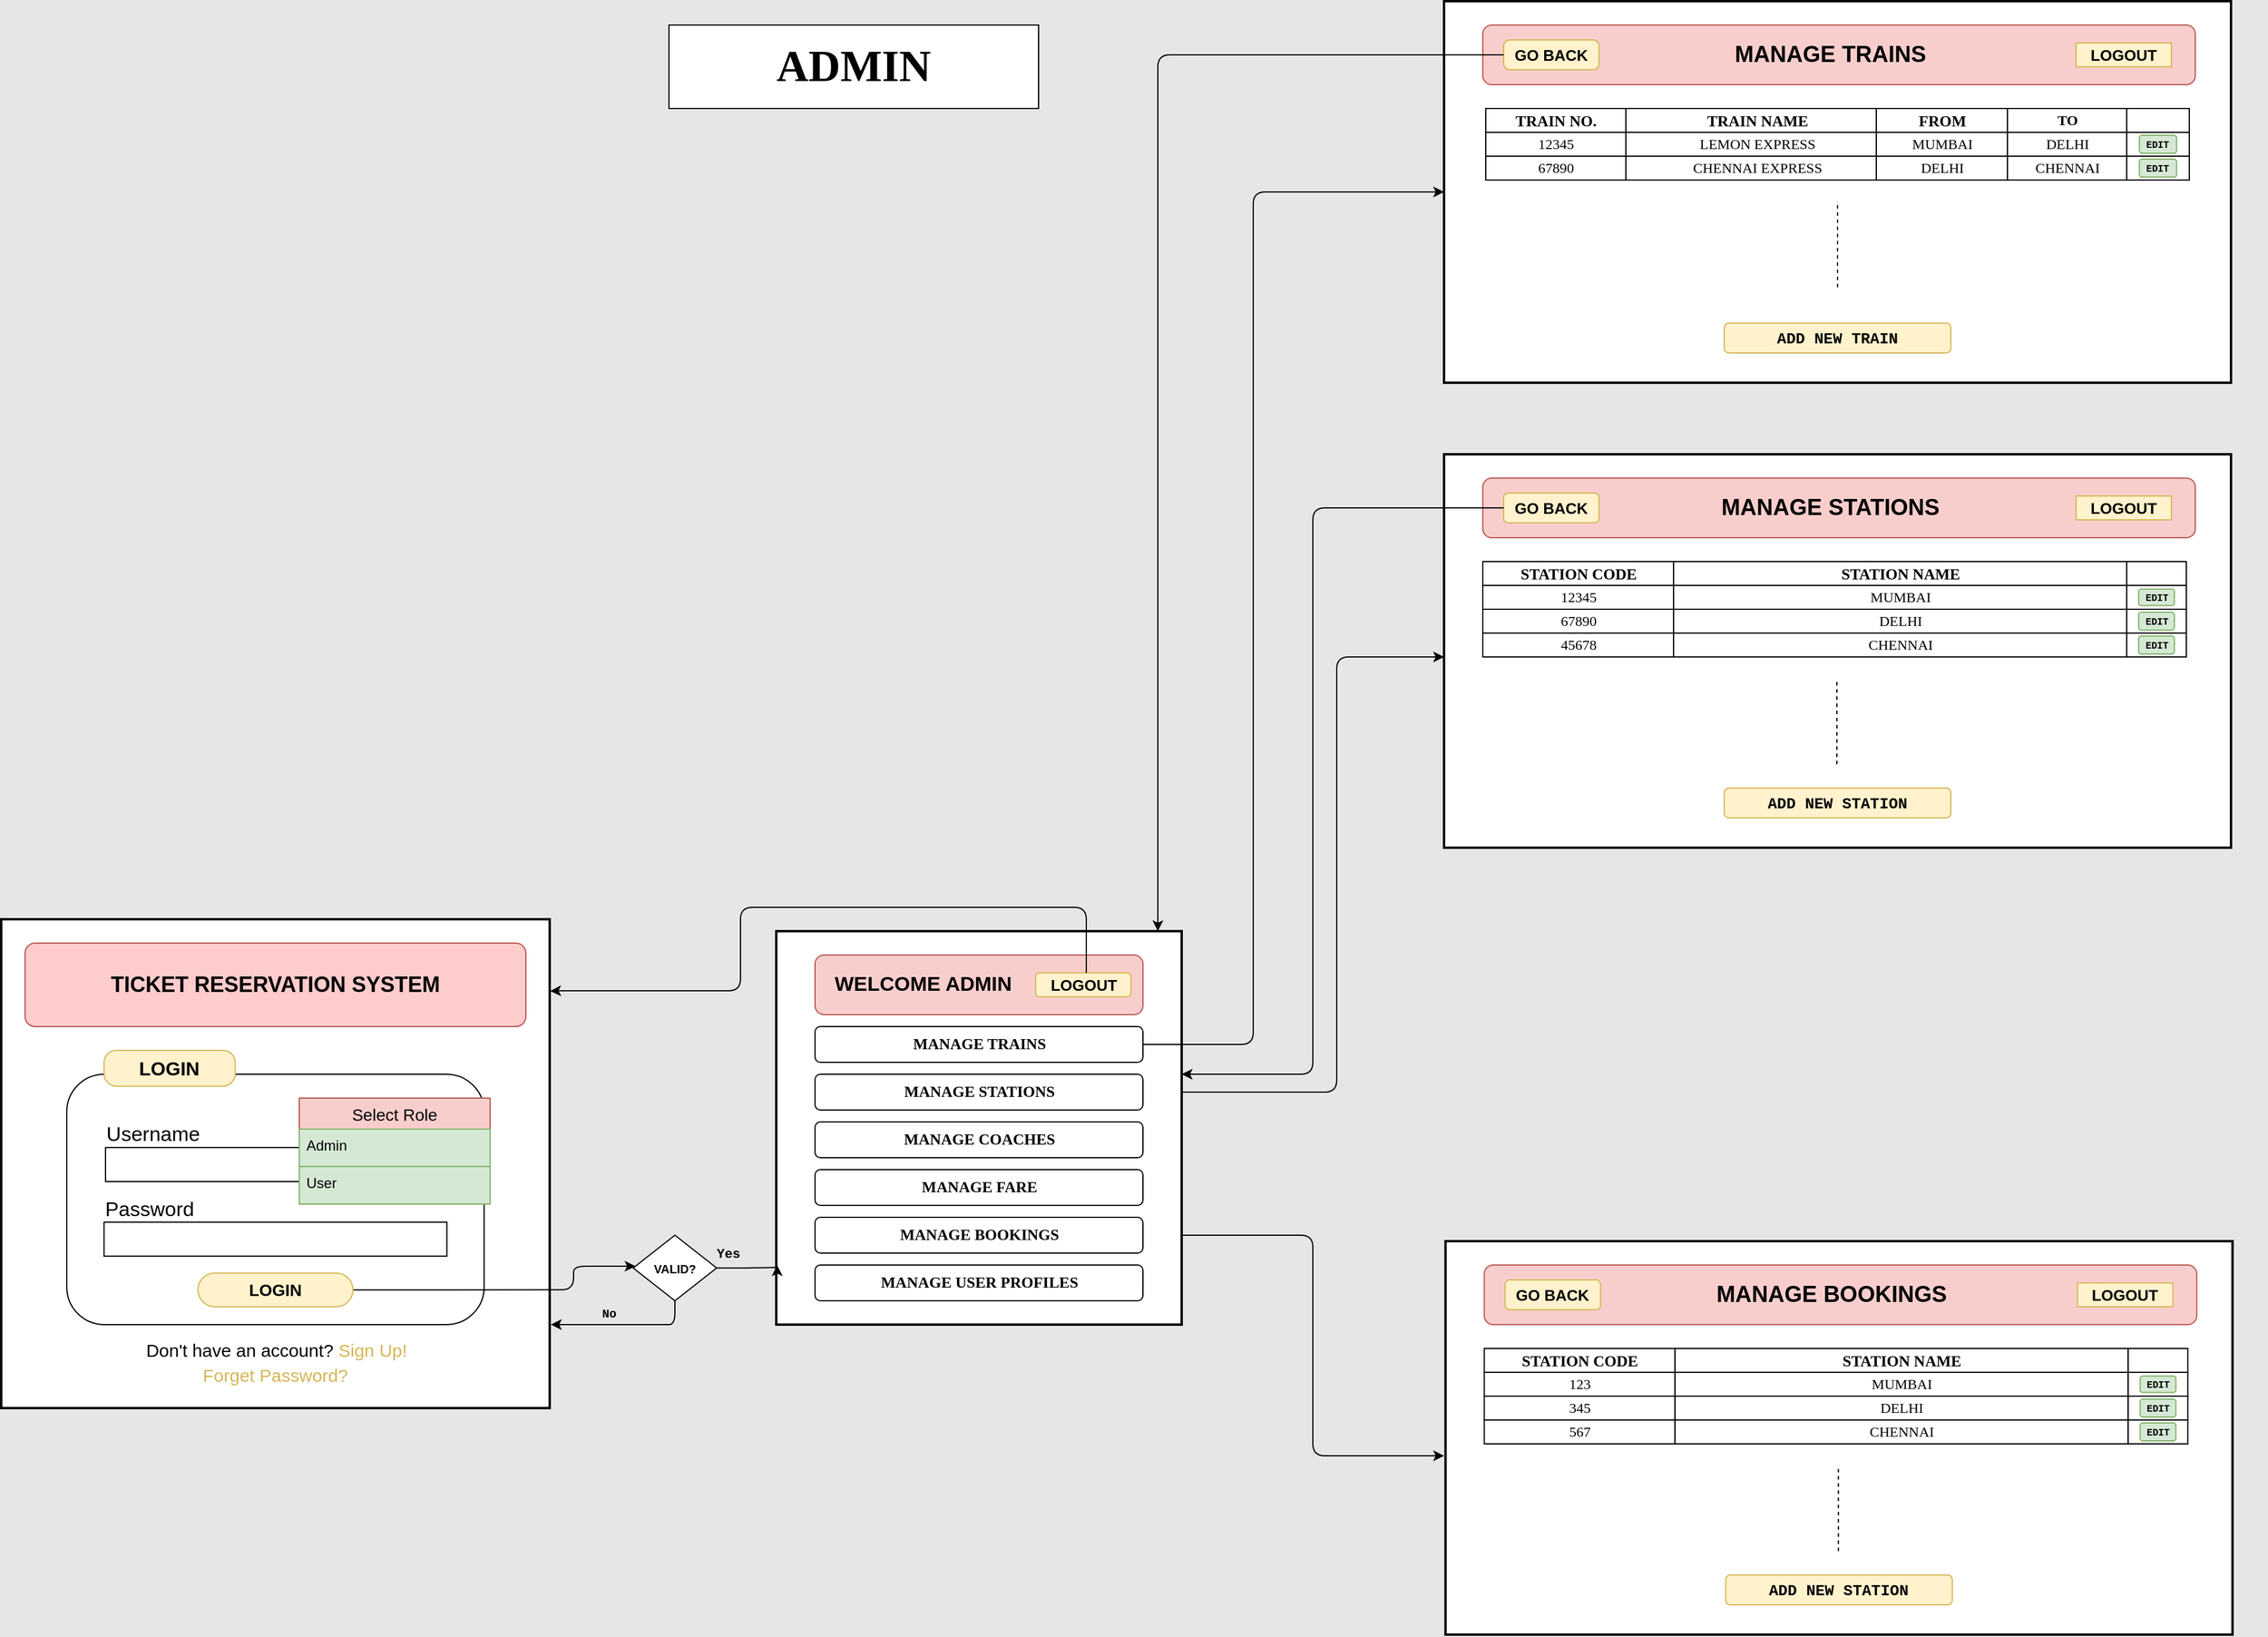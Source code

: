 <mxfile version="18.0.1" type="device"><diagram id="GxtH_xYEbkzPpBhDu09S" name="Page-1"><mxGraphModel dx="1969" dy="2299" grid="1" gridSize="10" guides="1" tooltips="1" connect="1" arrows="1" fold="1" page="1" pageScale="1" pageWidth="1100" pageHeight="850" background="#E6E6E6" math="0" shadow="0"><root><mxCell id="0"/><mxCell id="1" parent="0"/><mxCell id="cjMeXiwJ06cvz5ubY2lz-41" value="&lt;b&gt;&lt;font style=&quot;font-size: 37px;&quot; face=&quot;Verdana&quot;&gt;ADMIN&lt;/font&gt;&lt;/b&gt;" style="whiteSpace=wrap;html=1;" parent="1" vertex="1"><mxGeometry x="-410" y="-1180" width="310" height="70" as="geometry"/></mxCell><mxCell id="cjMeXiwJ06cvz5ubY2lz-232" value="" style="edgeStyle=orthogonalEdgeStyle;rounded=1;orthogonalLoop=1;jettySize=auto;html=1;fontFamily=Courier New;fontSize=12;" parent="1" source="cjMeXiwJ06cvz5ubY2lz-55" edge="1"><mxGeometry relative="1" as="geometry"><mxPoint x="240" y="-650" as="targetPoint"/><Array as="points"><mxPoint x="150" y="-285"/><mxPoint x="150" y="-650"/></Array></mxGeometry></mxCell><mxCell id="cjMeXiwJ06cvz5ubY2lz-234" value="" style="group" parent="1" vertex="1" connectable="0"><mxGeometry x="230" y="-820" width="700" height="860" as="geometry"/></mxCell><mxCell id="B37XOHqTu1-V-_BS7QCz-56" value="" style="group" parent="cjMeXiwJ06cvz5ubY2lz-234" vertex="1" connectable="0"><mxGeometry x="10" width="660" height="330" as="geometry"/></mxCell><mxCell id="cjMeXiwJ06cvz5ubY2lz-206" value="" style="whiteSpace=wrap;html=1;fontSize=14;fontFamily=Verdana;rounded=0;strokeWidth=2;" parent="B37XOHqTu1-V-_BS7QCz-56" vertex="1"><mxGeometry width="660" height="330" as="geometry"/></mxCell><mxCell id="cjMeXiwJ06cvz5ubY2lz-207" value="&lt;b style=&quot;&quot;&gt;&lt;font style=&quot;font-size: 19px;&quot;&gt;MANAGE STATIONS&amp;nbsp; &amp;nbsp;&lt;/font&gt;&lt;/b&gt;" style="whiteSpace=wrap;html=1;shadow=0;glass=0;fontSize=13;fillColor=#f8cecc;strokeColor=#b85450;rounded=1;" parent="B37XOHqTu1-V-_BS7QCz-56" vertex="1"><mxGeometry x="32.5" y="20" width="597.5" height="50" as="geometry"/></mxCell><mxCell id="cjMeXiwJ06cvz5ubY2lz-208" value="&lt;b&gt;GO BACK&lt;/b&gt;" style="whiteSpace=wrap;html=1;shadow=0;glass=0;fontSize=13;fillColor=#fff2cc;strokeColor=#d6b656;rounded=1;" parent="B37XOHqTu1-V-_BS7QCz-56" vertex="1"><mxGeometry x="50" y="32.5" width="80" height="25" as="geometry"/></mxCell><mxCell id="cjMeXiwJ06cvz5ubY2lz-228" value="&lt;b&gt;&lt;font style=&quot;font-size: 13px;&quot;&gt;ADD NEW STATION&lt;/font&gt;&lt;/b&gt;" style="rounded=1;whiteSpace=wrap;html=1;shadow=0;fontFamily=Courier New;fontSize=8;strokeWidth=1;fillColor=#fff2cc;strokeColor=#d6b656;" parent="B37XOHqTu1-V-_BS7QCz-56" vertex="1"><mxGeometry x="235" y="280" width="190" height="25" as="geometry"/></mxCell><mxCell id="1MN-LCpLMCe6Y_1NSCUk-8" value="" style="endArrow=none;dashed=1;html=1;rounded=1;fontFamily=Courier New;fontSize=12;" parent="B37XOHqTu1-V-_BS7QCz-56" edge="1"><mxGeometry width="50" height="50" relative="1" as="geometry"><mxPoint x="329.47" y="260" as="sourcePoint"/><mxPoint x="329.47" y="190" as="targetPoint"/></mxGeometry></mxCell><mxCell id="aL3P9kXxeX1Eyew-KPV3-5" value="&lt;b&gt;LOGOUT&lt;/b&gt;" style="whiteSpace=wrap;html=1;shadow=0;glass=0;fontSize=13;fillColor=#fff2cc;strokeColor=#d6b656;rounded=1;arcSize=0;" parent="B37XOHqTu1-V-_BS7QCz-56" vertex="1"><mxGeometry x="530" y="35" width="80" height="20" as="geometry"/></mxCell><mxCell id="cjMeXiwJ06cvz5ubY2lz-209" value="" style="group" parent="B37XOHqTu1-V-_BS7QCz-56" vertex="1" connectable="0"><mxGeometry x="32.5" y="90" width="540" height="20" as="geometry"/></mxCell><mxCell id="1MN-LCpLMCe6Y_1NSCUk-6" value="" style="group" parent="cjMeXiwJ06cvz5ubY2lz-209" vertex="1" connectable="0"><mxGeometry width="540" height="20" as="geometry"/></mxCell><mxCell id="cjMeXiwJ06cvz5ubY2lz-210" value="&lt;b&gt;&lt;font face=&quot;Times New Roman&quot; style=&quot;font-size: 13px;&quot;&gt;STATION CODE&lt;/font&gt;&lt;/b&gt;" style="rounded=0;whiteSpace=wrap;html=1;shadow=0;fontFamily=Courier New;fontSize=10;strokeWidth=1;" parent="1MN-LCpLMCe6Y_1NSCUk-6" vertex="1"><mxGeometry width="160" height="20" as="geometry"/></mxCell><mxCell id="cjMeXiwJ06cvz5ubY2lz-211" value="&lt;b&gt;&lt;font face=&quot;Times New Roman&quot; style=&quot;font-size: 13px;&quot;&gt;STATION NAME&lt;/font&gt;&lt;/b&gt;" style="rounded=0;whiteSpace=wrap;html=1;shadow=0;fontFamily=Courier New;fontSize=10;strokeWidth=1;" parent="1MN-LCpLMCe6Y_1NSCUk-6" vertex="1"><mxGeometry x="160" width="380" height="20" as="geometry"/></mxCell><mxCell id="cjMeXiwJ06cvz5ubY2lz-214" value="" style="group" parent="B37XOHqTu1-V-_BS7QCz-56" vertex="1" connectable="0"><mxGeometry x="32.5" y="110" width="540" height="20" as="geometry"/></mxCell><mxCell id="cjMeXiwJ06cvz5ubY2lz-215" value="&lt;font style=&quot;font-size: 12px;&quot; face=&quot;Times New Roman&quot;&gt;12345&lt;/font&gt;" style="rounded=0;whiteSpace=wrap;html=1;shadow=0;fontFamily=Courier New;fontSize=10;strokeWidth=1;" parent="cjMeXiwJ06cvz5ubY2lz-214" vertex="1"><mxGeometry width="160" height="20" as="geometry"/></mxCell><mxCell id="cjMeXiwJ06cvz5ubY2lz-216" value="&lt;font style=&quot;font-size: 12px;&quot; face=&quot;Times New Roman&quot;&gt;MUMBAI&lt;/font&gt;" style="rounded=0;whiteSpace=wrap;html=1;shadow=0;fontFamily=Courier New;fontSize=10;strokeWidth=1;" parent="cjMeXiwJ06cvz5ubY2lz-214" vertex="1"><mxGeometry x="160" width="380" height="20" as="geometry"/></mxCell><mxCell id="cjMeXiwJ06cvz5ubY2lz-219" value="" style="group" parent="B37XOHqTu1-V-_BS7QCz-56" vertex="1" connectable="0"><mxGeometry x="32.5" y="130" width="540" height="30" as="geometry"/></mxCell><mxCell id="cjMeXiwJ06cvz5ubY2lz-220" value="&lt;font face=&quot;Times New Roman&quot; style=&quot;font-size: 12px;&quot;&gt;67890&lt;/font&gt;" style="rounded=0;whiteSpace=wrap;html=1;shadow=0;fontFamily=Courier New;fontSize=10;strokeWidth=1;" parent="cjMeXiwJ06cvz5ubY2lz-219" vertex="1"><mxGeometry width="160" height="20" as="geometry"/></mxCell><mxCell id="cjMeXiwJ06cvz5ubY2lz-221" value="&lt;font style=&quot;font-size: 12px;&quot; face=&quot;Times New Roman&quot;&gt;DELHI&lt;/font&gt;" style="rounded=0;whiteSpace=wrap;html=1;shadow=0;fontFamily=Courier New;fontSize=10;strokeWidth=1;" parent="cjMeXiwJ06cvz5ubY2lz-219" vertex="1"><mxGeometry x="160" width="380" height="20" as="geometry"/></mxCell><mxCell id="1MN-LCpLMCe6Y_1NSCUk-13" value="" style="rounded=0;whiteSpace=wrap;html=1;fontFamily=Times New Roman;fontSize=12;" parent="B37XOHqTu1-V-_BS7QCz-56" vertex="1"><mxGeometry x="572.5" y="90" width="50" height="20" as="geometry"/></mxCell><mxCell id="1MN-LCpLMCe6Y_1NSCUk-14" value="" style="rounded=0;whiteSpace=wrap;html=1;fontFamily=Times New Roman;fontSize=12;" parent="B37XOHqTu1-V-_BS7QCz-56" vertex="1"><mxGeometry x="572.5" y="110" width="50" height="20" as="geometry"/></mxCell><mxCell id="1MN-LCpLMCe6Y_1NSCUk-1" value="" style="group" parent="B37XOHqTu1-V-_BS7QCz-56" vertex="1" connectable="0"><mxGeometry x="32.5" y="150" width="540" height="20" as="geometry"/></mxCell><mxCell id="1MN-LCpLMCe6Y_1NSCUk-2" value="&lt;font face=&quot;Times New Roman&quot;&gt;&lt;span style=&quot;font-size: 12px;&quot;&gt;45678&lt;/span&gt;&lt;/font&gt;" style="rounded=0;whiteSpace=wrap;html=1;shadow=0;fontFamily=Courier New;fontSize=10;strokeWidth=1;" parent="1MN-LCpLMCe6Y_1NSCUk-1" vertex="1"><mxGeometry width="160" height="20" as="geometry"/></mxCell><mxCell id="1MN-LCpLMCe6Y_1NSCUk-3" value="&lt;font style=&quot;font-size: 12px;&quot; face=&quot;Times New Roman&quot;&gt;CHENNAI&lt;/font&gt;" style="rounded=0;whiteSpace=wrap;html=1;shadow=0;fontFamily=Courier New;fontSize=10;strokeWidth=1;" parent="1MN-LCpLMCe6Y_1NSCUk-1" vertex="1"><mxGeometry x="160" width="380" height="20" as="geometry"/></mxCell><mxCell id="1MN-LCpLMCe6Y_1NSCUk-16" value="" style="rounded=0;whiteSpace=wrap;html=1;fontFamily=Times New Roman;fontSize=12;" parent="B37XOHqTu1-V-_BS7QCz-56" vertex="1"><mxGeometry x="572.5" y="130" width="50" height="20" as="geometry"/></mxCell><mxCell id="1MN-LCpLMCe6Y_1NSCUk-17" value="" style="rounded=0;whiteSpace=wrap;html=1;fontFamily=Times New Roman;fontSize=12;" parent="B37XOHqTu1-V-_BS7QCz-56" vertex="1"><mxGeometry x="572.5" y="150" width="50" height="20" as="geometry"/></mxCell><mxCell id="cjMeXiwJ06cvz5ubY2lz-226" value="&lt;font style=&quot;font-size: 8px;&quot;&gt;&lt;b&gt;EDIT&lt;/b&gt;&lt;/font&gt;" style="rounded=1;whiteSpace=wrap;html=1;shadow=0;fontFamily=Courier New;fontSize=12;strokeWidth=1;fillColor=#d5e8d4;strokeColor=#82b366;" parent="B37XOHqTu1-V-_BS7QCz-56" vertex="1"><mxGeometry x="582.5" y="113.12" width="30" height="13.75" as="geometry"/></mxCell><mxCell id="1MN-LCpLMCe6Y_1NSCUk-20" value="&lt;font style=&quot;font-size: 8px;&quot;&gt;&lt;b&gt;EDIT&lt;/b&gt;&lt;/font&gt;" style="rounded=1;whiteSpace=wrap;html=1;shadow=0;fontFamily=Courier New;fontSize=12;strokeWidth=1;fillColor=#d5e8d4;strokeColor=#82b366;" parent="B37XOHqTu1-V-_BS7QCz-56" vertex="1"><mxGeometry x="582.5" y="152.5" width="30" height="15" as="geometry"/></mxCell><mxCell id="aL3P9kXxeX1Eyew-KPV3-9" value="&lt;font style=&quot;font-size: 8px;&quot;&gt;&lt;b&gt;EDIT&lt;/b&gt;&lt;/font&gt;" style="rounded=1;whiteSpace=wrap;html=1;shadow=0;fontFamily=Courier New;fontSize=12;strokeWidth=1;fillColor=#d5e8d4;strokeColor=#82b366;" parent="B37XOHqTu1-V-_BS7QCz-56" vertex="1"><mxGeometry x="582.5" y="132.5" width="30" height="15" as="geometry"/></mxCell><mxCell id="cjMeXiwJ06cvz5ubY2lz-240" value="" style="edgeStyle=orthogonalEdgeStyle;rounded=1;orthogonalLoop=1;jettySize=auto;html=1;fontFamily=Courier New;fontSize=9;" parent="1" source="cjMeXiwJ06cvz5ubY2lz-208" edge="1"><mxGeometry relative="1" as="geometry"><mxPoint x="20" y="-300" as="targetPoint"/><Array as="points"><mxPoint x="130" y="-775"/><mxPoint x="130" y="-300"/></Array></mxGeometry></mxCell><mxCell id="B37XOHqTu1-V-_BS7QCz-1" style="edgeStyle=orthogonalEdgeStyle;rounded=1;orthogonalLoop=1;jettySize=auto;html=1;exitX=1;exitY=0.5;exitDx=0;exitDy=0;" parent="1" source="cjMeXiwJ06cvz5ubY2lz-63" edge="1"><mxGeometry relative="1" as="geometry"><mxPoint x="240" y="20" as="targetPoint"/><Array as="points"><mxPoint x="130" y="-165"/><mxPoint x="130" y="20"/></Array></mxGeometry></mxCell><mxCell id="B37XOHqTu1-V-_BS7QCz-2" value="" style="whiteSpace=wrap;html=1;fontSize=14;fontFamily=Verdana;rounded=0;strokeWidth=2;" parent="1" vertex="1"><mxGeometry x="241.25" y="-160" width="660" height="330" as="geometry"/></mxCell><mxCell id="B37XOHqTu1-V-_BS7QCz-3" value="&lt;b style=&quot;&quot;&gt;&lt;font style=&quot;font-size: 19px;&quot;&gt;MANAGE BOOKINGS&amp;nbsp; &amp;nbsp;&lt;/font&gt;&lt;/b&gt;" style="whiteSpace=wrap;html=1;shadow=0;glass=0;fontSize=13;fillColor=#f8cecc;strokeColor=#b85450;rounded=1;" parent="1" vertex="1"><mxGeometry x="273.75" y="-140" width="597.5" height="50" as="geometry"/></mxCell><mxCell id="B37XOHqTu1-V-_BS7QCz-4" value="&lt;b&gt;GO BACK&lt;/b&gt;" style="whiteSpace=wrap;html=1;shadow=0;glass=0;fontSize=13;fillColor=#fff2cc;strokeColor=#d6b656;rounded=1;" parent="1" vertex="1"><mxGeometry x="291.25" y="-127.5" width="80" height="25" as="geometry"/></mxCell><mxCell id="B37XOHqTu1-V-_BS7QCz-5" value="" style="group" parent="1" vertex="1" connectable="0"><mxGeometry x="273.75" y="-70" width="540" height="20" as="geometry"/></mxCell><mxCell id="B37XOHqTu1-V-_BS7QCz-6" value="" style="group" parent="B37XOHqTu1-V-_BS7QCz-5" vertex="1" connectable="0"><mxGeometry width="540" height="20" as="geometry"/></mxCell><mxCell id="B37XOHqTu1-V-_BS7QCz-7" value="&lt;b&gt;&lt;font face=&quot;Times New Roman&quot; style=&quot;font-size: 13px;&quot;&gt;STATION CODE&lt;/font&gt;&lt;/b&gt;" style="rounded=0;whiteSpace=wrap;html=1;shadow=0;fontFamily=Courier New;fontSize=10;strokeWidth=1;" parent="B37XOHqTu1-V-_BS7QCz-6" vertex="1"><mxGeometry width="160" height="20" as="geometry"/></mxCell><mxCell id="B37XOHqTu1-V-_BS7QCz-8" value="&lt;b&gt;&lt;font face=&quot;Times New Roman&quot; style=&quot;font-size: 13px;&quot;&gt;STATION NAME&lt;/font&gt;&lt;/b&gt;" style="rounded=0;whiteSpace=wrap;html=1;shadow=0;fontFamily=Courier New;fontSize=10;strokeWidth=1;" parent="B37XOHqTu1-V-_BS7QCz-6" vertex="1"><mxGeometry x="160" width="380" height="20" as="geometry"/></mxCell><mxCell id="B37XOHqTu1-V-_BS7QCz-9" value="" style="group" parent="1" vertex="1" connectable="0"><mxGeometry x="273.75" y="-50" width="540" height="20" as="geometry"/></mxCell><mxCell id="B37XOHqTu1-V-_BS7QCz-10" value="&lt;font style=&quot;font-size: 12px;&quot; face=&quot;Times New Roman&quot;&gt;123&lt;/font&gt;" style="rounded=0;whiteSpace=wrap;html=1;shadow=0;fontFamily=Courier New;fontSize=10;strokeWidth=1;" parent="B37XOHqTu1-V-_BS7QCz-9" vertex="1"><mxGeometry width="160" height="20" as="geometry"/></mxCell><mxCell id="B37XOHqTu1-V-_BS7QCz-11" value="&lt;font style=&quot;font-size: 12px;&quot; face=&quot;Times New Roman&quot;&gt;MUMBAI&lt;/font&gt;" style="rounded=0;whiteSpace=wrap;html=1;shadow=0;fontFamily=Courier New;fontSize=10;strokeWidth=1;" parent="B37XOHqTu1-V-_BS7QCz-9" vertex="1"><mxGeometry x="160" width="380" height="20" as="geometry"/></mxCell><mxCell id="B37XOHqTu1-V-_BS7QCz-12" value="" style="group" parent="1" vertex="1" connectable="0"><mxGeometry x="273.75" y="-30" width="540" height="30" as="geometry"/></mxCell><mxCell id="B37XOHqTu1-V-_BS7QCz-13" value="&lt;font face=&quot;Times New Roman&quot; style=&quot;font-size: 12px;&quot;&gt;345&lt;/font&gt;" style="rounded=0;whiteSpace=wrap;html=1;shadow=0;fontFamily=Courier New;fontSize=10;strokeWidth=1;" parent="B37XOHqTu1-V-_BS7QCz-12" vertex="1"><mxGeometry width="160" height="20" as="geometry"/></mxCell><mxCell id="B37XOHqTu1-V-_BS7QCz-14" value="&lt;font style=&quot;font-size: 12px;&quot; face=&quot;Times New Roman&quot;&gt;DELHI&lt;/font&gt;" style="rounded=0;whiteSpace=wrap;html=1;shadow=0;fontFamily=Courier New;fontSize=10;strokeWidth=1;" parent="B37XOHqTu1-V-_BS7QCz-12" vertex="1"><mxGeometry x="160" width="380" height="20" as="geometry"/></mxCell><mxCell id="B37XOHqTu1-V-_BS7QCz-15" value="&lt;b&gt;&lt;font style=&quot;font-size: 13px;&quot;&gt;ADD NEW STATION&lt;/font&gt;&lt;/b&gt;" style="rounded=1;whiteSpace=wrap;html=1;shadow=0;fontFamily=Courier New;fontSize=8;strokeWidth=1;fillColor=#fff2cc;strokeColor=#d6b656;" parent="1" vertex="1"><mxGeometry x="476.25" y="120" width="190" height="25" as="geometry"/></mxCell><mxCell id="B37XOHqTu1-V-_BS7QCz-16" value="" style="rounded=0;whiteSpace=wrap;html=1;fontFamily=Times New Roman;fontSize=12;" parent="1" vertex="1"><mxGeometry x="813.75" y="-70" width="50" height="20" as="geometry"/></mxCell><mxCell id="B37XOHqTu1-V-_BS7QCz-17" value="" style="rounded=0;whiteSpace=wrap;html=1;fontFamily=Times New Roman;fontSize=12;" parent="1" vertex="1"><mxGeometry x="813.75" y="-50" width="50" height="20" as="geometry"/></mxCell><mxCell id="B37XOHqTu1-V-_BS7QCz-18" value="" style="group" parent="1" vertex="1" connectable="0"><mxGeometry x="273.75" y="-10" width="540" height="20" as="geometry"/></mxCell><mxCell id="B37XOHqTu1-V-_BS7QCz-19" value="&lt;font face=&quot;Times New Roman&quot;&gt;&lt;span style=&quot;font-size: 12px;&quot;&gt;567&lt;/span&gt;&lt;/font&gt;" style="rounded=0;whiteSpace=wrap;html=1;shadow=0;fontFamily=Courier New;fontSize=10;strokeWidth=1;" parent="B37XOHqTu1-V-_BS7QCz-18" vertex="1"><mxGeometry width="160" height="20" as="geometry"/></mxCell><mxCell id="B37XOHqTu1-V-_BS7QCz-20" value="&lt;font style=&quot;font-size: 12px;&quot; face=&quot;Times New Roman&quot;&gt;CHENNAI&lt;/font&gt;" style="rounded=0;whiteSpace=wrap;html=1;shadow=0;fontFamily=Courier New;fontSize=10;strokeWidth=1;" parent="B37XOHqTu1-V-_BS7QCz-18" vertex="1"><mxGeometry x="160" width="380" height="20" as="geometry"/></mxCell><mxCell id="B37XOHqTu1-V-_BS7QCz-21" value="" style="endArrow=none;dashed=1;html=1;rounded=1;fontFamily=Courier New;fontSize=12;" parent="1" edge="1"><mxGeometry width="50" height="50" relative="1" as="geometry"><mxPoint x="570.72" y="100" as="sourcePoint"/><mxPoint x="570.72" y="30" as="targetPoint"/></mxGeometry></mxCell><mxCell id="B37XOHqTu1-V-_BS7QCz-22" value="" style="rounded=0;whiteSpace=wrap;html=1;fontFamily=Times New Roman;fontSize=12;" parent="1" vertex="1"><mxGeometry x="813.75" y="-30" width="50" height="20" as="geometry"/></mxCell><mxCell id="B37XOHqTu1-V-_BS7QCz-23" value="" style="rounded=0;whiteSpace=wrap;html=1;fontFamily=Times New Roman;fontSize=12;" parent="1" vertex="1"><mxGeometry x="813.75" y="-10" width="50" height="20" as="geometry"/></mxCell><mxCell id="B37XOHqTu1-V-_BS7QCz-24" value="&lt;font style=&quot;font-size: 8px;&quot;&gt;&lt;b&gt;EDIT&lt;/b&gt;&lt;/font&gt;" style="rounded=1;whiteSpace=wrap;html=1;shadow=0;fontFamily=Courier New;fontSize=12;strokeWidth=1;fillColor=#d5e8d4;strokeColor=#82b366;" parent="1" vertex="1"><mxGeometry x="823.75" y="-46.88" width="30" height="13.75" as="geometry"/></mxCell><mxCell id="B37XOHqTu1-V-_BS7QCz-25" value="&lt;font style=&quot;font-size: 8px;&quot;&gt;&lt;b&gt;EDIT&lt;/b&gt;&lt;/font&gt;" style="rounded=1;whiteSpace=wrap;html=1;shadow=0;fontFamily=Courier New;fontSize=12;strokeWidth=1;fillColor=#d5e8d4;strokeColor=#82b366;" parent="1" vertex="1"><mxGeometry x="823.75" y="-7.5" width="30" height="15" as="geometry"/></mxCell><mxCell id="B37XOHqTu1-V-_BS7QCz-26" value="&lt;b&gt;LOGOUT&lt;/b&gt;" style="whiteSpace=wrap;html=1;shadow=0;glass=0;fontSize=13;fillColor=#fff2cc;strokeColor=#d6b656;rounded=1;arcSize=0;" parent="1" vertex="1"><mxGeometry x="771.25" y="-125" width="80" height="20" as="geometry"/></mxCell><mxCell id="B37XOHqTu1-V-_BS7QCz-27" value="&lt;font style=&quot;font-size: 8px;&quot;&gt;&lt;b&gt;EDIT&lt;/b&gt;&lt;/font&gt;" style="rounded=1;whiteSpace=wrap;html=1;shadow=0;fontFamily=Courier New;fontSize=12;strokeWidth=1;fillColor=#d5e8d4;strokeColor=#82b366;" parent="1" vertex="1"><mxGeometry x="823.75" y="-27.5" width="30" height="15" as="geometry"/></mxCell><mxCell id="cjMeXiwJ06cvz5ubY2lz-74" value="" style="whiteSpace=wrap;html=1;fontSize=14;fontFamily=Verdana;rounded=0;strokeWidth=2;" parent="1" vertex="1"><mxGeometry x="240" y="-1200" width="660" height="320" as="geometry"/></mxCell><mxCell id="cjMeXiwJ06cvz5ubY2lz-77" value="&lt;b style=&quot;&quot;&gt;&lt;font style=&quot;font-size: 19px;&quot;&gt;MANAGE TRAINS&amp;nbsp; &amp;nbsp;&lt;/font&gt;&lt;/b&gt;" style="whiteSpace=wrap;html=1;shadow=0;glass=0;fontSize=13;fillColor=#f8cecc;strokeColor=#b85450;rounded=1;" parent="1" vertex="1"><mxGeometry x="272.5" y="-1180" width="597.5" height="50" as="geometry"/></mxCell><mxCell id="cjMeXiwJ06cvz5ubY2lz-78" value="&lt;b&gt;GO BACK&lt;/b&gt;" style="whiteSpace=wrap;html=1;shadow=0;glass=0;fontSize=13;fillColor=#fff2cc;strokeColor=#d6b656;rounded=1;arcSize=20;" parent="1" vertex="1"><mxGeometry x="290" y="-1167.5" width="80" height="25" as="geometry"/></mxCell><mxCell id="cjMeXiwJ06cvz5ubY2lz-192" value="" style="endArrow=none;dashed=1;html=1;rounded=1;fontFamily=Courier New;fontSize=12;" parent="1" edge="1"><mxGeometry width="50" height="50" relative="1" as="geometry"><mxPoint x="570" y="-960" as="sourcePoint"/><mxPoint x="570" y="-1030" as="targetPoint"/></mxGeometry></mxCell><mxCell id="cjMeXiwJ06cvz5ubY2lz-205" value="&lt;b&gt;&lt;font style=&quot;font-size: 13px;&quot;&gt;ADD NEW TRAIN&lt;/font&gt;&lt;/b&gt;" style="rounded=1;whiteSpace=wrap;html=1;shadow=0;fontFamily=Courier New;fontSize=8;strokeWidth=1;fillColor=#fff2cc;strokeColor=#d6b656;" parent="1" vertex="1"><mxGeometry x="475" y="-930" width="190" height="25" as="geometry"/></mxCell><mxCell id="aL3P9kXxeX1Eyew-KPV3-6" value="&lt;b&gt;LOGOUT&lt;/b&gt;" style="whiteSpace=wrap;html=1;shadow=0;glass=0;fontSize=13;fillColor=#fff2cc;strokeColor=#d6b656;rounded=1;arcSize=0;" parent="1" vertex="1"><mxGeometry x="770" y="-1165" width="80" height="20" as="geometry"/></mxCell><mxCell id="cjMeXiwJ06cvz5ubY2lz-165" value="" style="group;fontFamily=Times New Roman;" parent="1" vertex="1" connectable="0"><mxGeometry x="275" y="-1110" width="537.5" height="20" as="geometry"/></mxCell><mxCell id="cjMeXiwJ06cvz5ubY2lz-160" value="&lt;b&gt;&lt;font face=&quot;Times New Roman&quot; style=&quot;font-size: 13px;&quot;&gt;TRAIN NO.&lt;/font&gt;&lt;/b&gt;" style="rounded=0;whiteSpace=wrap;html=1;shadow=0;fontFamily=Courier New;fontSize=10;strokeWidth=1;" parent="cjMeXiwJ06cvz5ubY2lz-165" vertex="1"><mxGeometry width="117.5" height="20" as="geometry"/></mxCell><mxCell id="cjMeXiwJ06cvz5ubY2lz-161" value="&lt;b&gt;&lt;font face=&quot;Times New Roman&quot; style=&quot;font-size: 13px;&quot;&gt;TRAIN NAME&lt;/font&gt;&lt;/b&gt;" style="rounded=0;whiteSpace=wrap;html=1;shadow=0;fontFamily=Courier New;fontSize=10;strokeWidth=1;" parent="cjMeXiwJ06cvz5ubY2lz-165" vertex="1"><mxGeometry x="117.5" width="220" height="20" as="geometry"/></mxCell><mxCell id="cjMeXiwJ06cvz5ubY2lz-162" value="&lt;b&gt;&lt;font face=&quot;Times New Roman&quot; style=&quot;font-size: 13px;&quot;&gt;FROM&lt;/font&gt;&lt;/b&gt;" style="rounded=0;whiteSpace=wrap;html=1;shadow=0;fontFamily=Courier New;fontSize=10;strokeWidth=1;" parent="cjMeXiwJ06cvz5ubY2lz-165" vertex="1"><mxGeometry x="327.5" width="110" height="20" as="geometry"/></mxCell><mxCell id="cjMeXiwJ06cvz5ubY2lz-166" value="" style="group" parent="1" vertex="1" connectable="0"><mxGeometry x="275" y="-1090" width="537.5" height="20" as="geometry"/></mxCell><mxCell id="cjMeXiwJ06cvz5ubY2lz-167" value="&lt;font style=&quot;font-size: 12px;&quot; face=&quot;Times New Roman&quot;&gt;12345&lt;/font&gt;" style="rounded=0;whiteSpace=wrap;html=1;shadow=0;fontFamily=Courier New;fontSize=10;strokeWidth=1;" parent="cjMeXiwJ06cvz5ubY2lz-166" vertex="1"><mxGeometry width="117.5" height="20" as="geometry"/></mxCell><mxCell id="cjMeXiwJ06cvz5ubY2lz-168" value="&lt;font face=&quot;Times New Roman&quot; style=&quot;font-size: 12px;&quot;&gt;LEMON EXPRESS&lt;/font&gt;" style="rounded=0;whiteSpace=wrap;html=1;shadow=0;fontFamily=Courier New;fontSize=10;strokeWidth=1;" parent="cjMeXiwJ06cvz5ubY2lz-166" vertex="1"><mxGeometry x="117.5" width="220" height="20" as="geometry"/></mxCell><mxCell id="cjMeXiwJ06cvz5ubY2lz-169" value="&lt;font face=&quot;Times New Roman&quot; style=&quot;font-size: 12px;&quot;&gt;MUMBAI&lt;/font&gt;" style="rounded=0;whiteSpace=wrap;html=1;shadow=0;fontFamily=Courier New;fontSize=10;strokeWidth=1;" parent="cjMeXiwJ06cvz5ubY2lz-166" vertex="1"><mxGeometry x="327.5" width="110" height="20" as="geometry"/></mxCell><mxCell id="cjMeXiwJ06cvz5ubY2lz-170" value="&lt;font face=&quot;Times New Roman&quot; style=&quot;font-size: 12px;&quot;&gt;DELHI&lt;/font&gt;" style="rounded=0;whiteSpace=wrap;html=1;shadow=0;fontFamily=Courier New;fontSize=10;strokeWidth=1;" parent="cjMeXiwJ06cvz5ubY2lz-166" vertex="1"><mxGeometry x="437.5" width="100" height="20" as="geometry"/></mxCell><mxCell id="cjMeXiwJ06cvz5ubY2lz-163" value="&lt;b&gt;&lt;font face=&quot;Times New Roman&quot; style=&quot;font-size: 12px;&quot;&gt;TO&lt;/font&gt;&lt;/b&gt;" style="rounded=0;whiteSpace=wrap;html=1;shadow=0;fontFamily=Courier New;fontSize=10;strokeWidth=1;" parent="cjMeXiwJ06cvz5ubY2lz-166" vertex="1"><mxGeometry x="437.5" y="-20" width="100" height="20" as="geometry"/></mxCell><mxCell id="cjMeXiwJ06cvz5ubY2lz-171" value="" style="group" parent="1" vertex="1" connectable="0"><mxGeometry x="275" y="-1070" width="537.5" height="20" as="geometry"/></mxCell><mxCell id="cjMeXiwJ06cvz5ubY2lz-172" value="&lt;font size=&quot;1&quot; face=&quot;Times New Roman&quot; style=&quot;&quot;&gt;&lt;span style=&quot;font-size: 12px;&quot;&gt;67890&lt;/span&gt;&lt;/font&gt;" style="rounded=0;whiteSpace=wrap;html=1;shadow=0;fontFamily=Courier New;fontSize=10;strokeWidth=1;" parent="cjMeXiwJ06cvz5ubY2lz-171" vertex="1"><mxGeometry width="117.5" height="20" as="geometry"/></mxCell><mxCell id="cjMeXiwJ06cvz5ubY2lz-173" value="&lt;font face=&quot;Times New Roman&quot; style=&quot;font-size: 12px;&quot;&gt;CHENNAI EXPRESS&lt;/font&gt;" style="rounded=0;whiteSpace=wrap;html=1;shadow=0;fontFamily=Courier New;fontSize=10;strokeWidth=1;" parent="cjMeXiwJ06cvz5ubY2lz-171" vertex="1"><mxGeometry x="117.5" width="220" height="20" as="geometry"/></mxCell><mxCell id="cjMeXiwJ06cvz5ubY2lz-174" value="&lt;font style=&quot;font-size: 12px;&quot; face=&quot;Times New Roman&quot;&gt;DELHI&lt;/font&gt;" style="rounded=0;whiteSpace=wrap;html=1;shadow=0;fontFamily=Courier New;fontSize=10;strokeWidth=1;" parent="cjMeXiwJ06cvz5ubY2lz-171" vertex="1"><mxGeometry x="327.5" width="110" height="20" as="geometry"/></mxCell><mxCell id="cjMeXiwJ06cvz5ubY2lz-175" value="&lt;font style=&quot;font-size: 12px;&quot; face=&quot;Times New Roman&quot;&gt;CHENNAI&lt;/font&gt;" style="rounded=0;whiteSpace=wrap;html=1;shadow=0;fontFamily=Courier New;fontSize=10;strokeWidth=1;" parent="cjMeXiwJ06cvz5ubY2lz-171" vertex="1"><mxGeometry x="437.5" width="100" height="20" as="geometry"/></mxCell><mxCell id="aL3P9kXxeX1Eyew-KPV3-10" value="" style="rounded=0;whiteSpace=wrap;html=1;" parent="1" vertex="1"><mxGeometry x="812.5" y="-1110" width="52.5" height="20" as="geometry"/></mxCell><mxCell id="aL3P9kXxeX1Eyew-KPV3-11" value="" style="rounded=0;whiteSpace=wrap;html=1;" parent="1" vertex="1"><mxGeometry x="812.5" y="-1090" width="52.5" height="20" as="geometry"/></mxCell><mxCell id="aL3P9kXxeX1Eyew-KPV3-12" value="" style="rounded=0;whiteSpace=wrap;html=1;" parent="1" vertex="1"><mxGeometry x="812.51" y="-1070" width="52.5" height="20" as="geometry"/></mxCell><mxCell id="cjMeXiwJ06cvz5ubY2lz-203" value="&lt;font size=&quot;1&quot; style=&quot;&quot;&gt;&lt;b style=&quot;font-size: 8px;&quot;&gt;EDIT&lt;/b&gt;&lt;/font&gt;" style="rounded=1;whiteSpace=wrap;html=1;shadow=0;fontFamily=Courier New;fontSize=12;strokeWidth=1;fillColor=#d5e8d4;strokeColor=#82b366;" parent="1" vertex="1"><mxGeometry x="823.12" y="-1087.5" width="31.25" height="15" as="geometry"/></mxCell><mxCell id="cjMeXiwJ06cvz5ubY2lz-204" value="&lt;font size=&quot;1&quot; style=&quot;&quot;&gt;&lt;b style=&quot;font-size: 8px;&quot;&gt;EDIT&lt;/b&gt;&lt;/font&gt;" style="rounded=1;whiteSpace=wrap;html=1;shadow=0;fontFamily=Courier New;fontSize=12;strokeWidth=1;fillColor=#d5e8d4;strokeColor=#82b366;" parent="1" vertex="1"><mxGeometry x="823.12" y="-1067.5" width="31.25" height="15" as="geometry"/></mxCell><mxCell id="1MN-LCpLMCe6Y_1NSCUk-21" value="" style="group" parent="1" vertex="1" connectable="0"><mxGeometry x="-320" y="-420" width="340" height="330" as="geometry"/></mxCell><mxCell id="cjMeXiwJ06cvz5ubY2lz-42" value="" style="whiteSpace=wrap;html=1;fontFamily=Verdana;fontSize=20;strokeWidth=2;" parent="1MN-LCpLMCe6Y_1NSCUk-21" vertex="1"><mxGeometry width="340" height="330" as="geometry"/></mxCell><mxCell id="cjMeXiwJ06cvz5ubY2lz-54" value="&lt;b&gt;&lt;font style=&quot;font-size: 13px;&quot;&gt;MANAGE TRAINS&lt;/font&gt;&lt;/b&gt;" style="whiteSpace=wrap;html=1;fontFamily=Verdana;fontSize=14;rounded=1;" parent="1MN-LCpLMCe6Y_1NSCUk-21" vertex="1"><mxGeometry x="32.5" y="80" width="275" height="30" as="geometry"/></mxCell><mxCell id="cjMeXiwJ06cvz5ubY2lz-55" value="&lt;b style=&quot;&quot;&gt;&lt;font style=&quot;font-size: 13px;&quot;&gt;MANAGE STATIONS&lt;/font&gt;&lt;/b&gt;" style="whiteSpace=wrap;html=1;fontFamily=Verdana;fontSize=14;rounded=1;" parent="1MN-LCpLMCe6Y_1NSCUk-21" vertex="1"><mxGeometry x="32.5" y="120" width="275" height="30" as="geometry"/></mxCell><mxCell id="cjMeXiwJ06cvz5ubY2lz-56" value="&lt;b&gt;&lt;font style=&quot;font-size: 13px;&quot;&gt;MANAGE COACHES&lt;/font&gt;&lt;/b&gt;" style="whiteSpace=wrap;html=1;fontFamily=Verdana;fontSize=14;rounded=1;" parent="1MN-LCpLMCe6Y_1NSCUk-21" vertex="1"><mxGeometry x="32.5" y="160" width="275" height="30" as="geometry"/></mxCell><mxCell id="cjMeXiwJ06cvz5ubY2lz-57" value="&lt;b&gt;&lt;font style=&quot;font-size: 13px;&quot;&gt;MANAGE FARE&lt;/font&gt;&lt;/b&gt;" style="whiteSpace=wrap;html=1;fontFamily=Verdana;fontSize=14;rounded=1;" parent="1MN-LCpLMCe6Y_1NSCUk-21" vertex="1"><mxGeometry x="32.5" y="200" width="275" height="30" as="geometry"/></mxCell><mxCell id="cjMeXiwJ06cvz5ubY2lz-60" value="&lt;b&gt;&lt;font style=&quot;font-size: 17px;&quot;&gt;WELCOME ADMIN&amp;nbsp; &amp;nbsp; &amp;nbsp; &amp;nbsp; &amp;nbsp; &amp;nbsp; &amp;nbsp; &amp;nbsp; &amp;nbsp; &amp;nbsp;&amp;nbsp;&lt;/font&gt;&lt;/b&gt;" style="whiteSpace=wrap;html=1;shadow=0;glass=0;fontSize=13;fillColor=#f8cecc;strokeColor=#b85450;rounded=1;" parent="1MN-LCpLMCe6Y_1NSCUk-21" vertex="1"><mxGeometry x="32.5" y="20" width="275" height="50" as="geometry"/></mxCell><mxCell id="cjMeXiwJ06cvz5ubY2lz-58" value="&lt;b&gt;LOGOUT&lt;/b&gt;" style="whiteSpace=wrap;html=1;shadow=0;glass=0;fontSize=13;fillColor=#fff2cc;strokeColor=#d6b656;rounded=1;" parent="1MN-LCpLMCe6Y_1NSCUk-21" vertex="1"><mxGeometry x="217.5" y="35" width="80" height="20" as="geometry"/></mxCell><mxCell id="cjMeXiwJ06cvz5ubY2lz-63" value="&lt;span style=&quot;font-size: 13px;&quot;&gt;&lt;b&gt;MANAGE BOOKINGS&lt;/b&gt;&lt;/span&gt;" style="whiteSpace=wrap;html=1;fontFamily=Verdana;fontSize=14;rounded=1;" parent="1MN-LCpLMCe6Y_1NSCUk-21" vertex="1"><mxGeometry x="32.5" y="240" width="275" height="30" as="geometry"/></mxCell><mxCell id="cjMeXiwJ06cvz5ubY2lz-66" value="&lt;b&gt;&lt;font style=&quot;font-size: 13px;&quot;&gt;MANAGE USER PROFILES&lt;/font&gt;&lt;/b&gt;" style="whiteSpace=wrap;html=1;fontFamily=Verdana;fontSize=14;rounded=1;" parent="1MN-LCpLMCe6Y_1NSCUk-21" vertex="1"><mxGeometry x="32.5" y="280" width="275" height="30" as="geometry"/></mxCell><mxCell id="cjMeXiwJ06cvz5ubY2lz-75" value="" style="edgeStyle=orthogonalEdgeStyle;rounded=1;orthogonalLoop=1;jettySize=auto;html=1;fontFamily=Courier New;fontSize=37;" parent="1" source="cjMeXiwJ06cvz5ubY2lz-54" target="cjMeXiwJ06cvz5ubY2lz-74" edge="1"><mxGeometry relative="1" as="geometry"><Array as="points"><mxPoint x="80" y="-325"/><mxPoint x="80" y="-1040"/></Array></mxGeometry></mxCell><mxCell id="cjMeXiwJ06cvz5ubY2lz-62" style="edgeStyle=orthogonalEdgeStyle;orthogonalLoop=1;jettySize=auto;html=1;fontSize=17;entryX=1.001;entryY=0.147;entryDx=0;entryDy=0;entryPerimeter=0;" parent="1" source="cjMeXiwJ06cvz5ubY2lz-58" target="cjMeXiwJ06cvz5ubY2lz-43" edge="1"><mxGeometry relative="1" as="geometry"><mxPoint x="-500" y="-370" as="targetPoint"/><Array as="points"><mxPoint x="-60" y="-440"/><mxPoint x="-350" y="-440"/><mxPoint x="-350" y="-370"/><mxPoint x="-500" y="-370"/></Array></mxGeometry></mxCell><mxCell id="cjMeXiwJ06cvz5ubY2lz-238" value="" style="edgeStyle=orthogonalEdgeStyle;rounded=1;orthogonalLoop=1;jettySize=auto;html=1;fontFamily=Courier New;fontSize=9;" parent="1" source="cjMeXiwJ06cvz5ubY2lz-78" edge="1"><mxGeometry relative="1" as="geometry"><mxPoint y="-420" as="targetPoint"/><Array as="points"><mxPoint y="-1155"/></Array></mxGeometry></mxCell><mxCell id="WZ2uJDbnBArT54iMF-F0-23" style="edgeStyle=orthogonalEdgeStyle;rounded=0;orthogonalLoop=1;jettySize=auto;html=1;exitX=1;exitY=0.5;exitDx=0;exitDy=0;entryX=0.002;entryY=0.849;entryDx=0;entryDy=0;entryPerimeter=0;" parent="1" source="WZ2uJDbnBArT54iMF-F0-1" target="cjMeXiwJ06cvz5ubY2lz-42" edge="1"><mxGeometry relative="1" as="geometry"><Array as="points"><mxPoint x="-345" y="-138"/><mxPoint x="-319" y="-138"/></Array></mxGeometry></mxCell><mxCell id="WZ2uJDbnBArT54iMF-F0-34" style="edgeStyle=orthogonalEdgeStyle;rounded=1;orthogonalLoop=1;jettySize=auto;html=1;exitX=0.5;exitY=1;exitDx=0;exitDy=0;fontFamily=Helvetica;fontSize=14;fontColor=#D6B656;" parent="1" source="WZ2uJDbnBArT54iMF-F0-1" edge="1"><mxGeometry relative="1" as="geometry"><mxPoint x="-509" y="-90" as="targetPoint"/><Array as="points"><mxPoint x="-415" y="-90"/><mxPoint x="-509" y="-90"/></Array></mxGeometry></mxCell><mxCell id="WZ2uJDbnBArT54iMF-F0-1" value="&lt;font style=&quot;font-size: 10px;&quot;&gt;&lt;b&gt;VALID?&lt;/b&gt;&lt;/font&gt;" style="rhombus;whiteSpace=wrap;html=1;" parent="1" vertex="1"><mxGeometry x="-440" y="-165" width="70" height="55" as="geometry"/></mxCell><mxCell id="cjMeXiwJ06cvz5ubY2lz-43" value="" style="whiteSpace=wrap;html=1;fontFamily=Verdana;fontSize=20;strokeWidth=2;rounded=0;shadow=0;" parent="1" vertex="1"><mxGeometry x="-970" y="-430" width="460" height="410" as="geometry"/></mxCell><mxCell id="cjMeXiwJ06cvz5ubY2lz-20" value="" style="whiteSpace=wrap;html=1;fontFamily=Verdana;fontSize=12;rounded=1;shadow=0;sketch=0;" parent="1" vertex="1"><mxGeometry x="-915" y="-300" width="350" height="210" as="geometry"/></mxCell><mxCell id="cjMeXiwJ06cvz5ubY2lz-23" value="" style="whiteSpace=wrap;html=1;fontFamily=Verdana;fontSize=12;" parent="1" vertex="1"><mxGeometry x="-882.51" y="-238.53" width="287.51" height="28.53" as="geometry"/></mxCell><mxCell id="cjMeXiwJ06cvz5ubY2lz-22" value="&lt;font size=&quot;1&quot; face=&quot;Helvetica&quot; style=&quot;&quot;&gt;&lt;span style=&quot;font-size: 17px;&quot;&gt;Username&lt;/span&gt;&lt;/font&gt;" style="text;html=1;strokeColor=none;fillColor=none;align=center;verticalAlign=middle;whiteSpace=wrap;fontFamily=Verdana;fontSize=12;" parent="1" vertex="1"><mxGeometry x="-879.997" y="-259.463" width="75" height="20.937" as="geometry"/></mxCell><mxCell id="cjMeXiwJ06cvz5ubY2lz-24" value="&lt;font size=&quot;1&quot; face=&quot;Helvetica&quot; style=&quot;&quot;&gt;&lt;span style=&quot;font-size: 17px;&quot;&gt;Password&lt;/span&gt;&lt;/font&gt;" style="text;html=1;strokeColor=none;fillColor=none;align=center;verticalAlign=middle;whiteSpace=wrap;fontFamily=Verdana;fontSize=12;" parent="1" vertex="1"><mxGeometry x="-882.507" y="-196.88" width="75" height="20.937" as="geometry"/></mxCell><mxCell id="cjMeXiwJ06cvz5ubY2lz-36" value="Select Role" style="swimlane;fontStyle=0;childLayout=stackLayout;horizontal=1;startSize=26;horizontalStack=0;resizeParent=1;resizeParentMax=0;resizeLast=0;collapsible=1;marginBottom=0;align=center;fontSize=14;fillColor=#f8cecc;strokeColor=#b85450;" parent="1" vertex="1"><mxGeometry x="-719.987" y="-280.0" width="160" height="88.812" as="geometry"><mxRectangle x="-719.987" y="-280.0" width="125.0" height="27.219" as="alternateBounds"/></mxGeometry></mxCell><mxCell id="cjMeXiwJ06cvz5ubY2lz-37" value="Admin" style="text;spacingLeft=4;spacingRight=4;overflow=hidden;rotatable=0;points=[[0,0.5],[1,0.5]];portConstraint=eastwest;fontSize=12;fillColor=#d5e8d4;strokeColor=#82b366;" parent="cjMeXiwJ06cvz5ubY2lz-36" vertex="1"><mxGeometry y="26" width="160" height="31.406" as="geometry"/></mxCell><mxCell id="cjMeXiwJ06cvz5ubY2lz-39" value="User" style="text;spacingLeft=4;spacingRight=4;overflow=hidden;rotatable=0;points=[[0,0.5],[1,0.5]];portConstraint=eastwest;fontSize=12;fillColor=#d5e8d4;strokeColor=#82b366;" parent="cjMeXiwJ06cvz5ubY2lz-36" vertex="1"><mxGeometry y="57.406" width="160" height="31.406" as="geometry"/></mxCell><mxCell id="WZ2uJDbnBArT54iMF-F0-33" style="edgeStyle=orthogonalEdgeStyle;rounded=1;orthogonalLoop=1;jettySize=auto;html=1;exitX=1;exitY=0.5;exitDx=0;exitDy=0;fontFamily=Helvetica;fontSize=12;fontColor=#D6B656;" parent="1" source="WZ2uJDbnBArT54iMF-F0-17" target="WZ2uJDbnBArT54iMF-F0-1" edge="1"><mxGeometry relative="1" as="geometry"><Array as="points"><mxPoint x="-490" y="-119"/><mxPoint x="-490" y="-139"/></Array></mxGeometry></mxCell><mxCell id="WZ2uJDbnBArT54iMF-F0-17" value="&lt;b&gt;&lt;font style=&quot;font-size: 14px;&quot;&gt;LOGIN&lt;/font&gt;&lt;/b&gt;" style="whiteSpace=wrap;html=1;shadow=0;glass=0;fontSize=13;rounded=1;fillColor=#fff2cc;strokeColor=#d6b656;arcSize=50;" parent="1" vertex="1"><mxGeometry x="-805" y="-133.31" width="130" height="28.31" as="geometry"/></mxCell><mxCell id="WZ2uJDbnBArT54iMF-F0-18" value="&lt;font style=&quot;font-size: 15px; font-weight: normal;&quot;&gt;Don't have an account? &lt;font style=&quot;font-size: 15px;&quot; color=&quot;#d6b656&quot;&gt;Sign Up!&lt;/font&gt;&lt;/font&gt;" style="text;html=1;strokeColor=none;fillColor=none;align=center;verticalAlign=middle;whiteSpace=wrap;rounded=0;fontStyle=1" parent="1" vertex="1"><mxGeometry x="-874.56" y="-82.89" width="271.62" height="27.26" as="geometry"/></mxCell><mxCell id="WZ2uJDbnBArT54iMF-F0-24" value="&lt;font size=&quot;1&quot; face=&quot;Courier New&quot;&gt;&lt;b style=&quot;font-size: 11px;&quot;&gt;Yes&lt;/b&gt;&lt;/font&gt;" style="text;html=1;strokeColor=none;fillColor=none;align=center;verticalAlign=middle;whiteSpace=wrap;rounded=0;" parent="1" vertex="1"><mxGeometry x="-380" y="-160.24" width="40" height="20" as="geometry"/></mxCell><mxCell id="WZ2uJDbnBArT54iMF-F0-26" value="&lt;font style=&quot;font-size: 9px;&quot; face=&quot;Courier New&quot;&gt;&lt;b style=&quot;font-size: 10px;&quot;&gt;No&lt;/b&gt;&lt;/font&gt;" style="text;html=1;strokeColor=none;fillColor=none;align=center;verticalAlign=middle;whiteSpace=wrap;rounded=0;" parent="1" vertex="1"><mxGeometry x="-480" y="-110" width="40" height="20" as="geometry"/></mxCell><mxCell id="cjMeXiwJ06cvz5ubY2lz-17" value="&lt;font style=&quot;font-size: 18px;&quot;&gt;&lt;b style=&quot;&quot;&gt;TICKET RESERVATION SYSTEM&lt;/b&gt;&lt;/font&gt;" style="text;html=1;align=center;verticalAlign=middle;whiteSpace=wrap;fontSize=12;fillColor=#ffcccc;strokeColor=#B85450;rounded=1;arcSize=12;" parent="1" vertex="1"><mxGeometry x="-950" y="-410" width="420" height="70" as="geometry"/></mxCell><mxCell id="WZ2uJDbnBArT54iMF-F0-28" value="&lt;font color=&quot;#d6b656&quot; style=&quot;font-weight: normal; font-size: 15px;&quot;&gt;Forget Password?&lt;/font&gt;" style="text;html=1;strokeColor=none;fillColor=none;align=center;verticalAlign=middle;whiteSpace=wrap;rounded=0;fontStyle=1;" parent="1" vertex="1"><mxGeometry x="-805.01" y="-63.13" width="130" height="30" as="geometry"/></mxCell><mxCell id="WZ2uJDbnBArT54iMF-F0-29" value="&lt;pre&gt;&lt;b&gt;&lt;font face=&quot;Helvetica&quot; style=&quot;font-size: 16px;&quot;&gt;LOGIN&lt;/font&gt;&lt;/b&gt;&lt;/pre&gt;" style="whiteSpace=wrap;html=1;shadow=0;glass=0;fontSize=13;rounded=1;fillColor=#fff2cc;strokeColor=#D6B656;arcSize=34;" parent="1" vertex="1"><mxGeometry x="-883.76" y="-320" width="110" height="30" as="geometry"/></mxCell><mxCell id="WZ2uJDbnBArT54iMF-F0-31" value="" style="whiteSpace=wrap;html=1;fontFamily=Verdana;fontSize=12;" parent="1" vertex="1"><mxGeometry x="-883.76" y="-175.94" width="287.51" height="28.53" as="geometry"/></mxCell></root></mxGraphModel></diagram></mxfile>